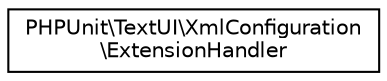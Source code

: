 digraph "Graphical Class Hierarchy"
{
  edge [fontname="Helvetica",fontsize="10",labelfontname="Helvetica",labelfontsize="10"];
  node [fontname="Helvetica",fontsize="10",shape=record];
  rankdir="LR";
  Node0 [label="PHPUnit\\TextUI\\XmlConfiguration\l\\ExtensionHandler",height=0.2,width=0.4,color="black", fillcolor="white", style="filled",URL="$classPHPUnit_1_1TextUI_1_1XmlConfiguration_1_1ExtensionHandler.html"];
}
